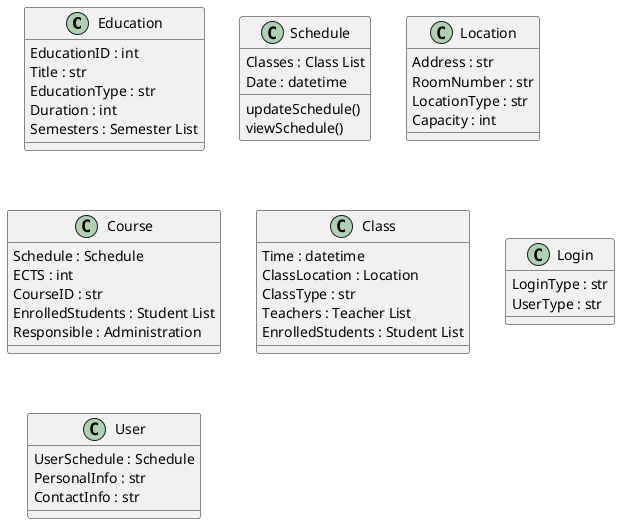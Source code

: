 @startuml

class Education {
    EducationID : int
    Title : str
    EducationType : str /' eventuelt EduType custom type? '/
    Duration : int
    Semesters : Semester List
}

class Schedule{
    Classes : Class List
    Date : datetime
    updateSchedule()
    viewSchedule()
}

class Location{
    Address : str /'måske custom?'/
    RoomNumber : str
    LocationType : str
    Capacity : int
}

class Course{
    Schedule : Schedule
    ECTS : int
    CourseID : str /'måske custom?'/
    EnrolledStudents : Student List
    Responsible : Administration
}

class Class{
    Time : datetime
    ClassLocation : Location
    ClassType : str /'måske custom?'/
    Teachers : Teacher List
    EnrolledStudents : Student List
}

class Login{
    LoginType : str /'måske custom?'/
    UserType : str /'måske custom?'/
}

class User{
    UserSchedule : Schedule
    PersonalInfo : str /'måske custom?'/
    ContactInfo : str /'måske custom?'/
}



